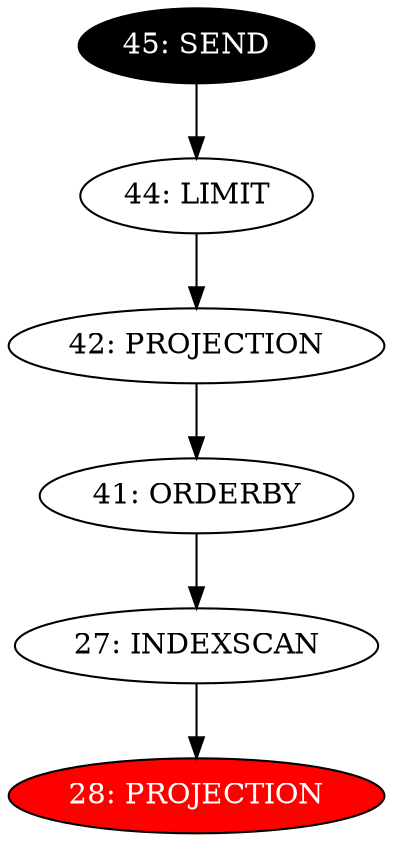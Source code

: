 digraph name {
27 [label="27: INDEXSCAN" ];
27 -> 28;
28 [label="28: PROJECTION" fontcolor="white" style="filled" fillcolor="red"];
41 [label="41: ORDERBY" ];
41 -> 27;
42 [label="42: PROJECTION" ];
42 -> 41;
44 [label="44: LIMIT" ];
44 -> 42;
45 [label="45: SEND" fontcolor="white" style="filled" fillcolor="black"];
45 -> 44;

}

